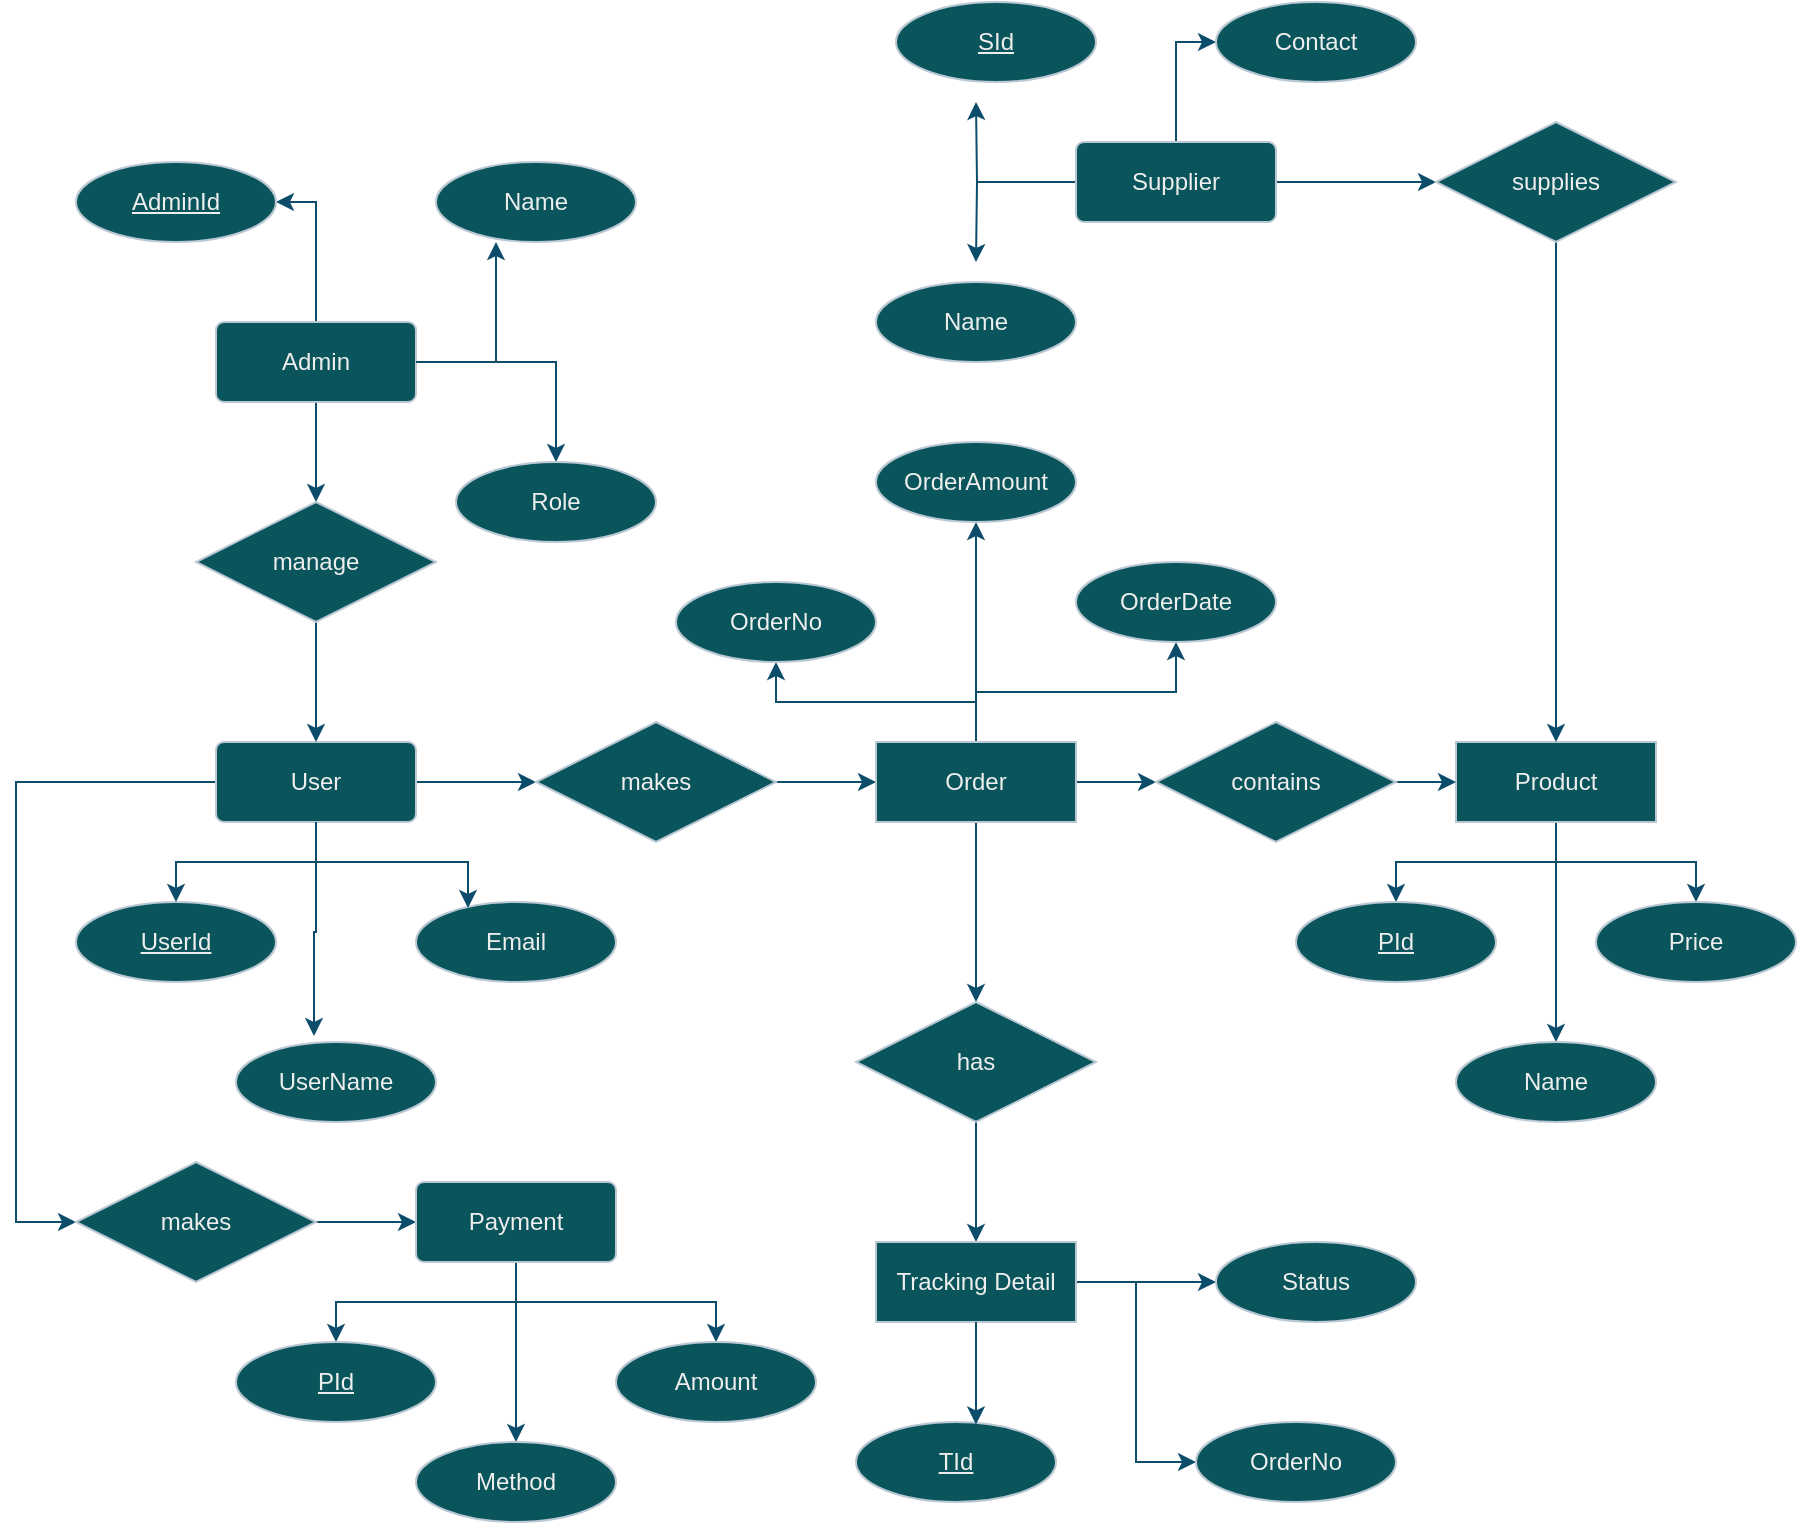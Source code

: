 <mxfile version="24.7.1" type="device">
  <diagram name="Page-1" id="LN6mo5ZOjEffFnH4DGH2">
    <mxGraphModel dx="2023" dy="613" grid="1" gridSize="10" guides="1" tooltips="1" connect="1" arrows="1" fold="1" page="1" pageScale="1" pageWidth="850" pageHeight="1100" background="none" math="0" shadow="0">
      <root>
        <mxCell id="0" />
        <mxCell id="1" parent="0" />
        <mxCell id="4_WTCp5NJWWzPTGtUH8Z-4" style="edgeStyle=orthogonalEdgeStyle;rounded=0;orthogonalLoop=1;jettySize=auto;html=1;entryX=0;entryY=0.5;entryDx=0;entryDy=0;labelBackgroundColor=none;strokeColor=#0B4D6A;fontColor=default;" edge="1" parent="1" source="4_WTCp5NJWWzPTGtUH8Z-1" target="4_WTCp5NJWWzPTGtUH8Z-2">
          <mxGeometry relative="1" as="geometry" />
        </mxCell>
        <mxCell id="4_WTCp5NJWWzPTGtUH8Z-35" style="edgeStyle=orthogonalEdgeStyle;rounded=0;orthogonalLoop=1;jettySize=auto;html=1;labelBackgroundColor=none;strokeColor=#0B4D6A;fontColor=default;" edge="1" parent="1" source="4_WTCp5NJWWzPTGtUH8Z-1">
          <mxGeometry relative="1" as="geometry">
            <mxPoint y="690" as="targetPoint" />
            <Array as="points">
              <mxPoint x="-30" y="470" />
              <mxPoint x="-30" y="690" />
            </Array>
          </mxGeometry>
        </mxCell>
        <mxCell id="4_WTCp5NJWWzPTGtUH8Z-1" value="User" style="rounded=1;arcSize=10;whiteSpace=wrap;html=1;align=center;labelBackgroundColor=none;fillColor=#09555B;strokeColor=#BAC8D3;fontColor=#EEEEEE;" vertex="1" parent="1">
          <mxGeometry x="70" y="450" width="100" height="40" as="geometry" />
        </mxCell>
        <mxCell id="4_WTCp5NJWWzPTGtUH8Z-6" style="edgeStyle=orthogonalEdgeStyle;rounded=0;orthogonalLoop=1;jettySize=auto;html=1;entryX=0;entryY=0.5;entryDx=0;entryDy=0;labelBackgroundColor=none;strokeColor=#0B4D6A;fontColor=default;" edge="1" parent="1" source="4_WTCp5NJWWzPTGtUH8Z-2" target="4_WTCp5NJWWzPTGtUH8Z-5">
          <mxGeometry relative="1" as="geometry" />
        </mxCell>
        <mxCell id="4_WTCp5NJWWzPTGtUH8Z-2" value="makes" style="shape=rhombus;perimeter=rhombusPerimeter;whiteSpace=wrap;html=1;align=center;labelBackgroundColor=none;fillColor=#09555B;strokeColor=#BAC8D3;fontColor=#EEEEEE;" vertex="1" parent="1">
          <mxGeometry x="230" y="440" width="120" height="60" as="geometry" />
        </mxCell>
        <mxCell id="4_WTCp5NJWWzPTGtUH8Z-33" style="edgeStyle=orthogonalEdgeStyle;rounded=0;orthogonalLoop=1;jettySize=auto;html=1;entryX=0;entryY=0.5;entryDx=0;entryDy=0;labelBackgroundColor=none;strokeColor=#0B4D6A;fontColor=default;" edge="1" parent="1" source="4_WTCp5NJWWzPTGtUH8Z-5" target="4_WTCp5NJWWzPTGtUH8Z-32">
          <mxGeometry relative="1" as="geometry" />
        </mxCell>
        <mxCell id="4_WTCp5NJWWzPTGtUH8Z-56" style="edgeStyle=orthogonalEdgeStyle;rounded=0;orthogonalLoop=1;jettySize=auto;html=1;entryX=0.5;entryY=1;entryDx=0;entryDy=0;labelBackgroundColor=none;strokeColor=#0B4D6A;fontColor=default;" edge="1" parent="1" source="4_WTCp5NJWWzPTGtUH8Z-5" target="4_WTCp5NJWWzPTGtUH8Z-13">
          <mxGeometry relative="1" as="geometry" />
        </mxCell>
        <mxCell id="4_WTCp5NJWWzPTGtUH8Z-60" style="edgeStyle=orthogonalEdgeStyle;rounded=0;orthogonalLoop=1;jettySize=auto;html=1;labelBackgroundColor=none;strokeColor=#0B4D6A;fontColor=default;" edge="1" parent="1" source="4_WTCp5NJWWzPTGtUH8Z-5" target="4_WTCp5NJWWzPTGtUH8Z-12">
          <mxGeometry relative="1" as="geometry" />
        </mxCell>
        <mxCell id="4_WTCp5NJWWzPTGtUH8Z-61" style="edgeStyle=orthogonalEdgeStyle;rounded=0;orthogonalLoop=1;jettySize=auto;html=1;entryX=0.5;entryY=1;entryDx=0;entryDy=0;labelBackgroundColor=none;strokeColor=#0B4D6A;fontColor=default;" edge="1" parent="1" source="4_WTCp5NJWWzPTGtUH8Z-5" target="4_WTCp5NJWWzPTGtUH8Z-23">
          <mxGeometry relative="1" as="geometry">
            <Array as="points">
              <mxPoint x="450" y="430" />
              <mxPoint x="350" y="430" />
            </Array>
          </mxGeometry>
        </mxCell>
        <mxCell id="4_WTCp5NJWWzPTGtUH8Z-63" style="edgeStyle=orthogonalEdgeStyle;rounded=0;orthogonalLoop=1;jettySize=auto;html=1;entryX=0.5;entryY=0;entryDx=0;entryDy=0;labelBackgroundColor=none;strokeColor=#0B4D6A;fontColor=default;" edge="1" parent="1" source="4_WTCp5NJWWzPTGtUH8Z-5" target="4_WTCp5NJWWzPTGtUH8Z-62">
          <mxGeometry relative="1" as="geometry" />
        </mxCell>
        <mxCell id="4_WTCp5NJWWzPTGtUH8Z-5" value="Order" style="whiteSpace=wrap;html=1;align=center;labelBackgroundColor=none;fillColor=#09555B;strokeColor=#BAC8D3;fontColor=#EEEEEE;" vertex="1" parent="1">
          <mxGeometry x="400" y="450" width="100" height="40" as="geometry" />
        </mxCell>
        <mxCell id="4_WTCp5NJWWzPTGtUH8Z-7" value="UserId" style="ellipse;whiteSpace=wrap;html=1;align=center;fontStyle=4;labelBackgroundColor=none;fillColor=#09555B;strokeColor=#BAC8D3;fontColor=#EEEEEE;" vertex="1" parent="1">
          <mxGeometry y="530" width="100" height="40" as="geometry" />
        </mxCell>
        <mxCell id="4_WTCp5NJWWzPTGtUH8Z-10" value="UserName" style="ellipse;whiteSpace=wrap;html=1;align=center;labelBackgroundColor=none;fillColor=#09555B;strokeColor=#BAC8D3;fontColor=#EEEEEE;" vertex="1" parent="1">
          <mxGeometry x="80" y="600" width="100" height="40" as="geometry" />
        </mxCell>
        <mxCell id="4_WTCp5NJWWzPTGtUH8Z-11" value="Email" style="ellipse;whiteSpace=wrap;html=1;align=center;labelBackgroundColor=none;fillColor=#09555B;strokeColor=#BAC8D3;fontColor=#EEEEEE;" vertex="1" parent="1">
          <mxGeometry x="170" y="530" width="100" height="40" as="geometry" />
        </mxCell>
        <mxCell id="4_WTCp5NJWWzPTGtUH8Z-12" value="OrderDate" style="ellipse;whiteSpace=wrap;html=1;align=center;labelBackgroundColor=none;fillColor=#09555B;strokeColor=#BAC8D3;fontColor=#EEEEEE;" vertex="1" parent="1">
          <mxGeometry x="500" y="360" width="100" height="40" as="geometry" />
        </mxCell>
        <mxCell id="4_WTCp5NJWWzPTGtUH8Z-13" value="OrderAmount" style="ellipse;whiteSpace=wrap;html=1;align=center;labelBackgroundColor=none;fillColor=#09555B;strokeColor=#BAC8D3;fontColor=#EEEEEE;" vertex="1" parent="1">
          <mxGeometry x="400" y="300" width="100" height="40" as="geometry" />
        </mxCell>
        <mxCell id="4_WTCp5NJWWzPTGtUH8Z-14" style="edgeStyle=orthogonalEdgeStyle;rounded=0;orthogonalLoop=1;jettySize=auto;html=1;labelBackgroundColor=none;strokeColor=#0B4D6A;fontColor=default;" edge="1" parent="1" source="4_WTCp5NJWWzPTGtUH8Z-1">
          <mxGeometry relative="1" as="geometry">
            <mxPoint x="50" y="530" as="targetPoint" />
            <Array as="points">
              <mxPoint x="120" y="510" />
              <mxPoint x="50" y="510" />
              <mxPoint x="50" y="530" />
            </Array>
          </mxGeometry>
        </mxCell>
        <mxCell id="4_WTCp5NJWWzPTGtUH8Z-15" style="edgeStyle=orthogonalEdgeStyle;rounded=0;orthogonalLoop=1;jettySize=auto;html=1;entryX=0.26;entryY=0.075;entryDx=0;entryDy=0;entryPerimeter=0;labelBackgroundColor=none;strokeColor=#0B4D6A;fontColor=default;" edge="1" parent="1" source="4_WTCp5NJWWzPTGtUH8Z-1" target="4_WTCp5NJWWzPTGtUH8Z-11">
          <mxGeometry relative="1" as="geometry" />
        </mxCell>
        <mxCell id="4_WTCp5NJWWzPTGtUH8Z-18" style="edgeStyle=orthogonalEdgeStyle;rounded=0;orthogonalLoop=1;jettySize=auto;html=1;entryX=0.39;entryY=-0.075;entryDx=0;entryDy=0;entryPerimeter=0;labelBackgroundColor=none;strokeColor=#0B4D6A;fontColor=default;" edge="1" parent="1" source="4_WTCp5NJWWzPTGtUH8Z-1" target="4_WTCp5NJWWzPTGtUH8Z-10">
          <mxGeometry relative="1" as="geometry" />
        </mxCell>
        <mxCell id="4_WTCp5NJWWzPTGtUH8Z-23" value="OrderNo" style="ellipse;whiteSpace=wrap;html=1;align=center;labelBackgroundColor=none;fillColor=#09555B;strokeColor=#BAC8D3;fontColor=#EEEEEE;" vertex="1" parent="1">
          <mxGeometry x="300" y="370" width="100" height="40" as="geometry" />
        </mxCell>
        <mxCell id="4_WTCp5NJWWzPTGtUH8Z-29" style="edgeStyle=orthogonalEdgeStyle;rounded=0;orthogonalLoop=1;jettySize=auto;html=1;entryX=0.5;entryY=0;entryDx=0;entryDy=0;labelBackgroundColor=none;strokeColor=#0B4D6A;fontColor=default;" edge="1" parent="1" source="4_WTCp5NJWWzPTGtUH8Z-25" target="4_WTCp5NJWWzPTGtUH8Z-28">
          <mxGeometry relative="1" as="geometry" />
        </mxCell>
        <mxCell id="4_WTCp5NJWWzPTGtUH8Z-30" style="edgeStyle=orthogonalEdgeStyle;rounded=0;orthogonalLoop=1;jettySize=auto;html=1;entryX=0.5;entryY=0;entryDx=0;entryDy=0;labelBackgroundColor=none;strokeColor=#0B4D6A;fontColor=default;" edge="1" parent="1" source="4_WTCp5NJWWzPTGtUH8Z-25" target="4_WTCp5NJWWzPTGtUH8Z-26">
          <mxGeometry relative="1" as="geometry" />
        </mxCell>
        <mxCell id="4_WTCp5NJWWzPTGtUH8Z-31" style="edgeStyle=orthogonalEdgeStyle;rounded=0;orthogonalLoop=1;jettySize=auto;html=1;entryX=0.5;entryY=0;entryDx=0;entryDy=0;labelBackgroundColor=none;strokeColor=#0B4D6A;fontColor=default;" edge="1" parent="1" source="4_WTCp5NJWWzPTGtUH8Z-25" target="4_WTCp5NJWWzPTGtUH8Z-27">
          <mxGeometry relative="1" as="geometry" />
        </mxCell>
        <mxCell id="4_WTCp5NJWWzPTGtUH8Z-25" value="Product" style="whiteSpace=wrap;html=1;align=center;labelBackgroundColor=none;fillColor=#09555B;strokeColor=#BAC8D3;fontColor=#EEEEEE;" vertex="1" parent="1">
          <mxGeometry x="690" y="450" width="100" height="40" as="geometry" />
        </mxCell>
        <mxCell id="4_WTCp5NJWWzPTGtUH8Z-26" value="PId" style="ellipse;whiteSpace=wrap;html=1;align=center;fontStyle=4;labelBackgroundColor=none;fillColor=#09555B;strokeColor=#BAC8D3;fontColor=#EEEEEE;" vertex="1" parent="1">
          <mxGeometry x="610" y="530" width="100" height="40" as="geometry" />
        </mxCell>
        <mxCell id="4_WTCp5NJWWzPTGtUH8Z-27" value="Price" style="ellipse;whiteSpace=wrap;html=1;align=center;labelBackgroundColor=none;fillColor=#09555B;strokeColor=#BAC8D3;fontColor=#EEEEEE;" vertex="1" parent="1">
          <mxGeometry x="760" y="530" width="100" height="40" as="geometry" />
        </mxCell>
        <mxCell id="4_WTCp5NJWWzPTGtUH8Z-28" value="Name" style="ellipse;whiteSpace=wrap;html=1;align=center;labelBackgroundColor=none;fillColor=#09555B;strokeColor=#BAC8D3;fontColor=#EEEEEE;" vertex="1" parent="1">
          <mxGeometry x="690" y="600" width="100" height="40" as="geometry" />
        </mxCell>
        <mxCell id="4_WTCp5NJWWzPTGtUH8Z-34" style="edgeStyle=orthogonalEdgeStyle;rounded=0;orthogonalLoop=1;jettySize=auto;html=1;entryX=0;entryY=0.5;entryDx=0;entryDy=0;labelBackgroundColor=none;strokeColor=#0B4D6A;fontColor=default;" edge="1" parent="1" source="4_WTCp5NJWWzPTGtUH8Z-32" target="4_WTCp5NJWWzPTGtUH8Z-25">
          <mxGeometry relative="1" as="geometry" />
        </mxCell>
        <mxCell id="4_WTCp5NJWWzPTGtUH8Z-32" value="contains" style="shape=rhombus;perimeter=rhombusPerimeter;whiteSpace=wrap;html=1;align=center;labelBackgroundColor=none;fillColor=#09555B;strokeColor=#BAC8D3;fontColor=#EEEEEE;" vertex="1" parent="1">
          <mxGeometry x="540" y="440" width="120" height="60" as="geometry" />
        </mxCell>
        <mxCell id="4_WTCp5NJWWzPTGtUH8Z-38" style="edgeStyle=orthogonalEdgeStyle;rounded=0;orthogonalLoop=1;jettySize=auto;html=1;entryX=0;entryY=0.5;entryDx=0;entryDy=0;labelBackgroundColor=none;strokeColor=#0B4D6A;fontColor=default;" edge="1" parent="1" source="4_WTCp5NJWWzPTGtUH8Z-36" target="4_WTCp5NJWWzPTGtUH8Z-37">
          <mxGeometry relative="1" as="geometry" />
        </mxCell>
        <mxCell id="4_WTCp5NJWWzPTGtUH8Z-36" value="makes" style="shape=rhombus;perimeter=rhombusPerimeter;whiteSpace=wrap;html=1;align=center;labelBackgroundColor=none;fillColor=#09555B;strokeColor=#BAC8D3;fontColor=#EEEEEE;" vertex="1" parent="1">
          <mxGeometry y="660" width="120" height="60" as="geometry" />
        </mxCell>
        <mxCell id="4_WTCp5NJWWzPTGtUH8Z-42" style="edgeStyle=orthogonalEdgeStyle;rounded=0;orthogonalLoop=1;jettySize=auto;html=1;entryX=0.5;entryY=0;entryDx=0;entryDy=0;labelBackgroundColor=none;strokeColor=#0B4D6A;fontColor=default;" edge="1" parent="1" source="4_WTCp5NJWWzPTGtUH8Z-37" target="4_WTCp5NJWWzPTGtUH8Z-40">
          <mxGeometry relative="1" as="geometry" />
        </mxCell>
        <mxCell id="4_WTCp5NJWWzPTGtUH8Z-43" style="edgeStyle=orthogonalEdgeStyle;rounded=0;orthogonalLoop=1;jettySize=auto;html=1;entryX=0.5;entryY=0;entryDx=0;entryDy=0;labelBackgroundColor=none;strokeColor=#0B4D6A;fontColor=default;" edge="1" parent="1" source="4_WTCp5NJWWzPTGtUH8Z-37" target="4_WTCp5NJWWzPTGtUH8Z-39">
          <mxGeometry relative="1" as="geometry" />
        </mxCell>
        <mxCell id="4_WTCp5NJWWzPTGtUH8Z-44" style="edgeStyle=orthogonalEdgeStyle;rounded=0;orthogonalLoop=1;jettySize=auto;html=1;labelBackgroundColor=none;strokeColor=#0B4D6A;fontColor=default;" edge="1" parent="1" source="4_WTCp5NJWWzPTGtUH8Z-37" target="4_WTCp5NJWWzPTGtUH8Z-41">
          <mxGeometry relative="1" as="geometry" />
        </mxCell>
        <mxCell id="4_WTCp5NJWWzPTGtUH8Z-37" value="Payment" style="rounded=1;arcSize=10;whiteSpace=wrap;html=1;align=center;labelBackgroundColor=none;fillColor=#09555B;strokeColor=#BAC8D3;fontColor=#EEEEEE;" vertex="1" parent="1">
          <mxGeometry x="170" y="670" width="100" height="40" as="geometry" />
        </mxCell>
        <mxCell id="4_WTCp5NJWWzPTGtUH8Z-39" value="PId" style="ellipse;whiteSpace=wrap;html=1;align=center;fontStyle=4;labelBackgroundColor=none;fillColor=#09555B;strokeColor=#BAC8D3;fontColor=#EEEEEE;" vertex="1" parent="1">
          <mxGeometry x="80" y="750" width="100" height="40" as="geometry" />
        </mxCell>
        <mxCell id="4_WTCp5NJWWzPTGtUH8Z-40" value="Method" style="ellipse;whiteSpace=wrap;html=1;align=center;labelBackgroundColor=none;fillColor=#09555B;strokeColor=#BAC8D3;fontColor=#EEEEEE;" vertex="1" parent="1">
          <mxGeometry x="170" y="800" width="100" height="40" as="geometry" />
        </mxCell>
        <mxCell id="4_WTCp5NJWWzPTGtUH8Z-41" value="Amount" style="ellipse;whiteSpace=wrap;html=1;align=center;labelBackgroundColor=none;fillColor=#09555B;strokeColor=#BAC8D3;fontColor=#EEEEEE;" vertex="1" parent="1">
          <mxGeometry x="270" y="750" width="100" height="40" as="geometry" />
        </mxCell>
        <mxCell id="4_WTCp5NJWWzPTGtUH8Z-48" style="edgeStyle=orthogonalEdgeStyle;rounded=0;orthogonalLoop=1;jettySize=auto;html=1;entryX=0;entryY=0.5;entryDx=0;entryDy=0;labelBackgroundColor=none;strokeColor=#0B4D6A;fontColor=default;" edge="1" parent="1" source="4_WTCp5NJWWzPTGtUH8Z-45" target="4_WTCp5NJWWzPTGtUH8Z-46">
          <mxGeometry relative="1" as="geometry" />
        </mxCell>
        <mxCell id="4_WTCp5NJWWzPTGtUH8Z-53" style="edgeStyle=orthogonalEdgeStyle;rounded=0;orthogonalLoop=1;jettySize=auto;html=1;labelBackgroundColor=none;strokeColor=#0B4D6A;fontColor=default;" edge="1" parent="1" source="4_WTCp5NJWWzPTGtUH8Z-45">
          <mxGeometry relative="1" as="geometry">
            <mxPoint x="450.0" y="130" as="targetPoint" />
          </mxGeometry>
        </mxCell>
        <mxCell id="4_WTCp5NJWWzPTGtUH8Z-54" style="edgeStyle=orthogonalEdgeStyle;rounded=0;orthogonalLoop=1;jettySize=auto;html=1;labelBackgroundColor=none;strokeColor=#0B4D6A;fontColor=default;" edge="1" parent="1" source="4_WTCp5NJWWzPTGtUH8Z-45">
          <mxGeometry relative="1" as="geometry">
            <mxPoint x="450.0" y="210" as="targetPoint" />
          </mxGeometry>
        </mxCell>
        <mxCell id="4_WTCp5NJWWzPTGtUH8Z-55" style="edgeStyle=orthogonalEdgeStyle;rounded=0;orthogonalLoop=1;jettySize=auto;html=1;entryX=0;entryY=0.5;entryDx=0;entryDy=0;labelBackgroundColor=none;strokeColor=#0B4D6A;fontColor=default;" edge="1" parent="1" source="4_WTCp5NJWWzPTGtUH8Z-45" target="4_WTCp5NJWWzPTGtUH8Z-52">
          <mxGeometry relative="1" as="geometry" />
        </mxCell>
        <mxCell id="4_WTCp5NJWWzPTGtUH8Z-45" value="Supplier" style="rounded=1;arcSize=10;whiteSpace=wrap;html=1;align=center;labelBackgroundColor=none;fillColor=#09555B;strokeColor=#BAC8D3;fontColor=#EEEEEE;" vertex="1" parent="1">
          <mxGeometry x="500" y="150" width="100" height="40" as="geometry" />
        </mxCell>
        <mxCell id="4_WTCp5NJWWzPTGtUH8Z-49" style="edgeStyle=orthogonalEdgeStyle;rounded=0;orthogonalLoop=1;jettySize=auto;html=1;entryX=0.5;entryY=0;entryDx=0;entryDy=0;labelBackgroundColor=none;strokeColor=#0B4D6A;fontColor=default;" edge="1" parent="1" source="4_WTCp5NJWWzPTGtUH8Z-46" target="4_WTCp5NJWWzPTGtUH8Z-25">
          <mxGeometry relative="1" as="geometry" />
        </mxCell>
        <mxCell id="4_WTCp5NJWWzPTGtUH8Z-46" value="supplies" style="shape=rhombus;perimeter=rhombusPerimeter;whiteSpace=wrap;html=1;align=center;labelBackgroundColor=none;fillColor=#09555B;strokeColor=#BAC8D3;fontColor=#EEEEEE;" vertex="1" parent="1">
          <mxGeometry x="680" y="140" width="120" height="60" as="geometry" />
        </mxCell>
        <mxCell id="4_WTCp5NJWWzPTGtUH8Z-50" value="SId" style="ellipse;whiteSpace=wrap;html=1;align=center;fontStyle=4;labelBackgroundColor=none;fillColor=#09555B;strokeColor=#BAC8D3;fontColor=#EEEEEE;" vertex="1" parent="1">
          <mxGeometry x="410" y="80" width="100" height="40" as="geometry" />
        </mxCell>
        <mxCell id="4_WTCp5NJWWzPTGtUH8Z-51" value="Name&lt;span style=&quot;color: rgba(0, 0, 0, 0); font-family: monospace; font-size: 0px; text-align: start; text-wrap: nowrap;&quot;&gt;%3CmxGraphModel%3E%3Croot%3E%3CmxCell%20id%3D%220%22%2F%3E%3CmxCell%20id%3D%221%22%20parent%3D%220%22%2F%3E%3CmxCell%20id%3D%222%22%20value%3D%22Email%22%20style%3D%22ellipse%3BwhiteSpace%3Dwrap%3Bhtml%3D1%3Balign%3Dcenter%3B%22%20vertex%3D%221%22%20parent%3D%221%22%3E%3CmxGeometry%20x%3D%22170%22%20y%3D%22350%22%20width%3D%22100%22%20height%3D%2240%22%20as%3D%22geometry%22%2F%3E%3C%2FmxCell%3E%3C%2Froot%3E%3C%2FmxGraphModel%3E&lt;/span&gt;" style="ellipse;whiteSpace=wrap;html=1;align=center;labelBackgroundColor=none;fillColor=#09555B;strokeColor=#BAC8D3;fontColor=#EEEEEE;" vertex="1" parent="1">
          <mxGeometry x="400" y="220" width="100" height="40" as="geometry" />
        </mxCell>
        <mxCell id="4_WTCp5NJWWzPTGtUH8Z-52" value="Contact" style="ellipse;whiteSpace=wrap;html=1;align=center;labelBackgroundColor=none;fillColor=#09555B;strokeColor=#BAC8D3;fontColor=#EEEEEE;" vertex="1" parent="1">
          <mxGeometry x="570" y="80" width="100" height="40" as="geometry" />
        </mxCell>
        <mxCell id="4_WTCp5NJWWzPTGtUH8Z-65" style="edgeStyle=orthogonalEdgeStyle;rounded=0;orthogonalLoop=1;jettySize=auto;html=1;entryX=0.5;entryY=0;entryDx=0;entryDy=0;labelBackgroundColor=none;strokeColor=#0B4D6A;fontColor=default;" edge="1" parent="1" source="4_WTCp5NJWWzPTGtUH8Z-62" target="4_WTCp5NJWWzPTGtUH8Z-64">
          <mxGeometry relative="1" as="geometry" />
        </mxCell>
        <mxCell id="4_WTCp5NJWWzPTGtUH8Z-62" value="has" style="shape=rhombus;perimeter=rhombusPerimeter;whiteSpace=wrap;html=1;align=center;labelBackgroundColor=none;fillColor=#09555B;strokeColor=#BAC8D3;fontColor=#EEEEEE;" vertex="1" parent="1">
          <mxGeometry x="390" y="580" width="120" height="60" as="geometry" />
        </mxCell>
        <mxCell id="4_WTCp5NJWWzPTGtUH8Z-69" style="edgeStyle=orthogonalEdgeStyle;rounded=0;orthogonalLoop=1;jettySize=auto;html=1;entryX=0;entryY=0.5;entryDx=0;entryDy=0;labelBackgroundColor=none;strokeColor=#0B4D6A;fontColor=default;" edge="1" parent="1" source="4_WTCp5NJWWzPTGtUH8Z-64" target="4_WTCp5NJWWzPTGtUH8Z-67">
          <mxGeometry relative="1" as="geometry" />
        </mxCell>
        <mxCell id="4_WTCp5NJWWzPTGtUH8Z-71" style="edgeStyle=orthogonalEdgeStyle;rounded=0;orthogonalLoop=1;jettySize=auto;html=1;entryX=0;entryY=0.5;entryDx=0;entryDy=0;labelBackgroundColor=none;strokeColor=#0B4D6A;fontColor=default;" edge="1" parent="1" source="4_WTCp5NJWWzPTGtUH8Z-64" target="4_WTCp5NJWWzPTGtUH8Z-68">
          <mxGeometry relative="1" as="geometry" />
        </mxCell>
        <mxCell id="4_WTCp5NJWWzPTGtUH8Z-64" value="Tracking Detail" style="whiteSpace=wrap;html=1;align=center;labelBackgroundColor=none;fillColor=#09555B;strokeColor=#BAC8D3;fontColor=#EEEEEE;" vertex="1" parent="1">
          <mxGeometry x="400" y="700" width="100" height="40" as="geometry" />
        </mxCell>
        <mxCell id="4_WTCp5NJWWzPTGtUH8Z-66" value="TId" style="ellipse;whiteSpace=wrap;html=1;align=center;fontStyle=4;labelBackgroundColor=none;fillColor=#09555B;strokeColor=#BAC8D3;fontColor=#EEEEEE;" vertex="1" parent="1">
          <mxGeometry x="390" y="790" width="100" height="40" as="geometry" />
        </mxCell>
        <mxCell id="4_WTCp5NJWWzPTGtUH8Z-67" value="Status" style="ellipse;whiteSpace=wrap;html=1;align=center;labelBackgroundColor=none;fillColor=#09555B;strokeColor=#BAC8D3;fontColor=#EEEEEE;" vertex="1" parent="1">
          <mxGeometry x="570" y="700" width="100" height="40" as="geometry" />
        </mxCell>
        <mxCell id="4_WTCp5NJWWzPTGtUH8Z-68" value="OrderNo" style="ellipse;whiteSpace=wrap;html=1;align=center;labelBackgroundColor=none;fillColor=#09555B;strokeColor=#BAC8D3;fontColor=#EEEEEE;" vertex="1" parent="1">
          <mxGeometry x="560" y="790" width="100" height="40" as="geometry" />
        </mxCell>
        <mxCell id="4_WTCp5NJWWzPTGtUH8Z-70" style="edgeStyle=orthogonalEdgeStyle;rounded=0;orthogonalLoop=1;jettySize=auto;html=1;entryX=0.6;entryY=0.031;entryDx=0;entryDy=0;entryPerimeter=0;labelBackgroundColor=none;strokeColor=#0B4D6A;fontColor=default;" edge="1" parent="1" source="4_WTCp5NJWWzPTGtUH8Z-64" target="4_WTCp5NJWWzPTGtUH8Z-66">
          <mxGeometry relative="1" as="geometry" />
        </mxCell>
        <mxCell id="4_WTCp5NJWWzPTGtUH8Z-76" style="edgeStyle=orthogonalEdgeStyle;rounded=0;orthogonalLoop=1;jettySize=auto;html=1;entryX=1;entryY=0.5;entryDx=0;entryDy=0;labelBackgroundColor=none;strokeColor=#0B4D6A;fontColor=default;" edge="1" parent="1" source="4_WTCp5NJWWzPTGtUH8Z-72" target="4_WTCp5NJWWzPTGtUH8Z-73">
          <mxGeometry relative="1" as="geometry" />
        </mxCell>
        <mxCell id="4_WTCp5NJWWzPTGtUH8Z-79" style="edgeStyle=orthogonalEdgeStyle;rounded=0;orthogonalLoop=1;jettySize=auto;html=1;labelBackgroundColor=none;strokeColor=#0B4D6A;fontColor=default;" edge="1" parent="1" source="4_WTCp5NJWWzPTGtUH8Z-72" target="4_WTCp5NJWWzPTGtUH8Z-75">
          <mxGeometry relative="1" as="geometry" />
        </mxCell>
        <mxCell id="4_WTCp5NJWWzPTGtUH8Z-81" style="edgeStyle=orthogonalEdgeStyle;rounded=0;orthogonalLoop=1;jettySize=auto;html=1;entryX=0.5;entryY=0;entryDx=0;entryDy=0;labelBackgroundColor=none;strokeColor=#0B4D6A;fontColor=default;" edge="1" parent="1" source="4_WTCp5NJWWzPTGtUH8Z-72" target="4_WTCp5NJWWzPTGtUH8Z-80">
          <mxGeometry relative="1" as="geometry" />
        </mxCell>
        <mxCell id="4_WTCp5NJWWzPTGtUH8Z-72" value="Admin" style="rounded=1;arcSize=10;whiteSpace=wrap;html=1;align=center;labelBackgroundColor=none;fillColor=#09555B;strokeColor=#BAC8D3;fontColor=#EEEEEE;" vertex="1" parent="1">
          <mxGeometry x="70" y="240" width="100" height="40" as="geometry" />
        </mxCell>
        <mxCell id="4_WTCp5NJWWzPTGtUH8Z-73" value="AdminId" style="ellipse;whiteSpace=wrap;html=1;align=center;fontStyle=4;labelBackgroundColor=none;fillColor=#09555B;strokeColor=#BAC8D3;fontColor=#EEEEEE;" vertex="1" parent="1">
          <mxGeometry y="160" width="100" height="40" as="geometry" />
        </mxCell>
        <mxCell id="4_WTCp5NJWWzPTGtUH8Z-74" value="Name" style="ellipse;whiteSpace=wrap;html=1;align=center;labelBackgroundColor=none;fillColor=#09555B;strokeColor=#BAC8D3;fontColor=#EEEEEE;" vertex="1" parent="1">
          <mxGeometry x="180" y="160" width="100" height="40" as="geometry" />
        </mxCell>
        <mxCell id="4_WTCp5NJWWzPTGtUH8Z-75" value="Role" style="ellipse;whiteSpace=wrap;html=1;align=center;labelBackgroundColor=none;fillColor=#09555B;strokeColor=#BAC8D3;fontColor=#EEEEEE;" vertex="1" parent="1">
          <mxGeometry x="190" y="310" width="100" height="40" as="geometry" />
        </mxCell>
        <mxCell id="4_WTCp5NJWWzPTGtUH8Z-77" style="edgeStyle=orthogonalEdgeStyle;rounded=0;orthogonalLoop=1;jettySize=auto;html=1;entryX=0.3;entryY=1;entryDx=0;entryDy=0;entryPerimeter=0;labelBackgroundColor=none;strokeColor=#0B4D6A;fontColor=default;" edge="1" parent="1" source="4_WTCp5NJWWzPTGtUH8Z-72" target="4_WTCp5NJWWzPTGtUH8Z-74">
          <mxGeometry relative="1" as="geometry" />
        </mxCell>
        <mxCell id="4_WTCp5NJWWzPTGtUH8Z-82" style="edgeStyle=orthogonalEdgeStyle;rounded=0;orthogonalLoop=1;jettySize=auto;html=1;entryX=0.5;entryY=0;entryDx=0;entryDy=0;labelBackgroundColor=none;strokeColor=#0B4D6A;fontColor=default;" edge="1" parent="1" source="4_WTCp5NJWWzPTGtUH8Z-80" target="4_WTCp5NJWWzPTGtUH8Z-1">
          <mxGeometry relative="1" as="geometry" />
        </mxCell>
        <mxCell id="4_WTCp5NJWWzPTGtUH8Z-80" value="manage" style="shape=rhombus;perimeter=rhombusPerimeter;whiteSpace=wrap;html=1;align=center;labelBackgroundColor=none;fillColor=#09555B;strokeColor=#BAC8D3;fontColor=#EEEEEE;" vertex="1" parent="1">
          <mxGeometry x="60" y="330" width="120" height="60" as="geometry" />
        </mxCell>
      </root>
    </mxGraphModel>
  </diagram>
</mxfile>
